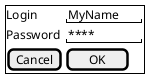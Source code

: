 @startuml
salt
{+
  Login    | "MyName   "
  Password | "****     "
  [Cancel] | [  OK   ]
}
@enduml

